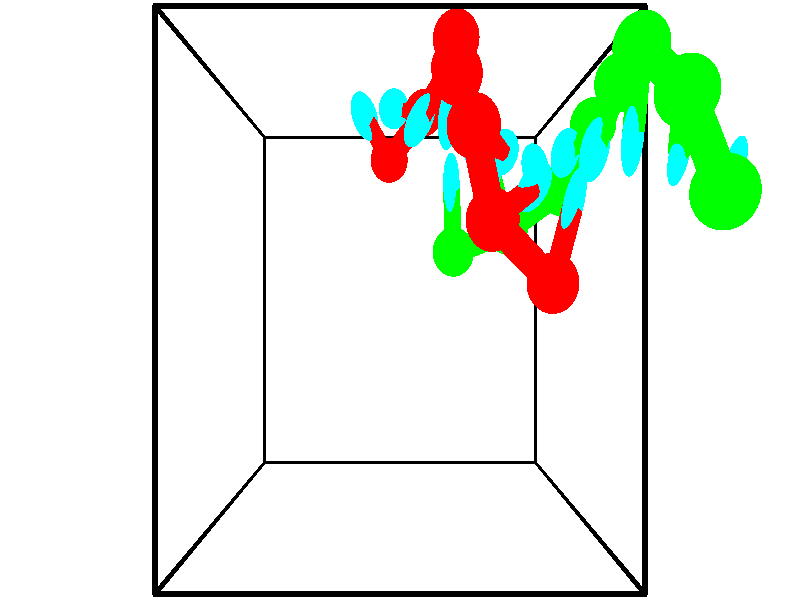 // switches for output
#declare DRAW_BASES = 1; // possible values are 0, 1; only relevant for DNA ribbons
#declare DRAW_BASES_TYPE = 3; // possible values are 1, 2, 3; only relevant for DNA ribbons
#declare DRAW_FOG = 0; // set to 1 to enable fog

#include "colors.inc"

#include "transforms.inc"
background { rgb <1, 1, 1>}

#default {
   normal{
       ripples 0.25
       frequency 0.20
       turbulence 0.2
       lambda 5
   }
	finish {
		phong 0.1
		phong_size 40.
	}
}

// original window dimensions: 1024x640


// camera settings

camera {
	sky <-0, 1, 0>
	up <-0, 1, 0>
	right 1.6 * <1, 0, 0>
	location <2.5, 2.5, 11.1562>
	look_at <2.5, 2.5, 2.5>
	direction <0, 0, -8.6562>
	angle 67.0682
}


# declare cpy_camera_pos = <2.5, 2.5, 11.1562>;
# if (DRAW_FOG = 1)
fog {
	fog_type 2
	up vnormalize(cpy_camera_pos)
	color rgbt<1,1,1,0.3>
	distance 1e-5
	fog_alt 3e-3
	fog_offset 4
}
# end


// LIGHTS

# declare lum = 6;
global_settings {
	ambient_light rgb lum * <0.05, 0.05, 0.05>
	max_trace_level 15
}# declare cpy_direct_light_amount = 0.25;
light_source
{	1000 * <-1, -1, 1>,
	rgb lum * cpy_direct_light_amount
	parallel
}

light_source
{	1000 * <1, 1, -1>,
	rgb lum * cpy_direct_light_amount
	parallel
}

// strand 0

// nucleotide -1

// particle -1
sphere {
	<2.354060, 4.075722, 2.985857> 0.250000
	pigment { color rgbt <1,0,0,0> }
	no_shadow
}
cylinder {
	<2.183357, 4.283443, 3.282021>,  <2.080936, 4.408076, 3.459718>, 0.100000
	pigment { color rgbt <1,0,0,0> }
	no_shadow
}
cylinder {
	<2.183357, 4.283443, 3.282021>,  <2.354060, 4.075722, 2.985857>, 0.100000
	pigment { color rgbt <1,0,0,0> }
	no_shadow
}

// particle -1
sphere {
	<2.183357, 4.283443, 3.282021> 0.100000
	pigment { color rgbt <1,0,0,0> }
	no_shadow
}
sphere {
	0, 1
	scale<0.080000,0.200000,0.300000>
	matrix <0.809484, -0.145718, 0.568773,
		0.403256, 0.842075, -0.358181,
		-0.426756, 0.519303, 0.740408,
		2.055330, 4.439234, 3.504143>
	pigment { color rgbt <0,1,1,0> }
	no_shadow
}
cylinder {
	<2.814877, 4.541482, 3.259330>,  <2.354060, 4.075722, 2.985857>, 0.130000
	pigment { color rgbt <1,0,0,0> }
	no_shadow
}

// nucleotide -1

// particle -1
sphere {
	<2.814877, 4.541482, 3.259330> 0.250000
	pigment { color rgbt <1,0,0,0> }
	no_shadow
}
cylinder {
	<2.595062, 4.478603, 3.587548>,  <2.463173, 4.440876, 3.784480>, 0.100000
	pigment { color rgbt <1,0,0,0> }
	no_shadow
}
cylinder {
	<2.595062, 4.478603, 3.587548>,  <2.814877, 4.541482, 3.259330>, 0.100000
	pigment { color rgbt <1,0,0,0> }
	no_shadow
}

// particle -1
sphere {
	<2.595062, 4.478603, 3.587548> 0.100000
	pigment { color rgbt <1,0,0,0> }
	no_shadow
}
sphere {
	0, 1
	scale<0.080000,0.200000,0.300000>
	matrix <0.829542, -0.219446, 0.513521,
		0.099341, 0.962877, 0.250996,
		-0.549538, -0.157198, 0.820547,
		2.430201, 4.431444, 3.833712>
	pigment { color rgbt <0,1,1,0> }
	no_shadow
}
cylinder {
	<3.122132, 4.822989, 3.937112>,  <2.814877, 4.541482, 3.259330>, 0.130000
	pigment { color rgbt <1,0,0,0> }
	no_shadow
}

// nucleotide -1

// particle -1
sphere {
	<3.122132, 4.822989, 3.937112> 0.250000
	pigment { color rgbt <1,0,0,0> }
	no_shadow
}
cylinder {
	<2.901421, 4.498600, 4.014950>,  <2.768994, 4.303967, 4.061652>, 0.100000
	pigment { color rgbt <1,0,0,0> }
	no_shadow
}
cylinder {
	<2.901421, 4.498600, 4.014950>,  <3.122132, 4.822989, 3.937112>, 0.100000
	pigment { color rgbt <1,0,0,0> }
	no_shadow
}

// particle -1
sphere {
	<2.901421, 4.498600, 4.014950> 0.100000
	pigment { color rgbt <1,0,0,0> }
	no_shadow
}
sphere {
	0, 1
	scale<0.080000,0.200000,0.300000>
	matrix <0.743122, -0.372175, 0.556108,
		-0.378565, 0.451455, 0.808008,
		-0.551778, -0.810971, 0.194594,
		2.735887, 4.255309, 4.073328>
	pigment { color rgbt <0,1,1,0> }
	no_shadow
}
cylinder {
	<3.103694, 4.847445, 4.659548>,  <3.122132, 4.822989, 3.937112>, 0.130000
	pigment { color rgbt <1,0,0,0> }
	no_shadow
}

// nucleotide -1

// particle -1
sphere {
	<3.103694, 4.847445, 4.659548> 0.250000
	pigment { color rgbt <1,0,0,0> }
	no_shadow
}
cylinder {
	<3.073631, 4.478905, 4.506990>,  <3.055594, 4.257780, 4.415456>, 0.100000
	pigment { color rgbt <1,0,0,0> }
	no_shadow
}
cylinder {
	<3.073631, 4.478905, 4.506990>,  <3.103694, 4.847445, 4.659548>, 0.100000
	pigment { color rgbt <1,0,0,0> }
	no_shadow
}

// particle -1
sphere {
	<3.073631, 4.478905, 4.506990> 0.100000
	pigment { color rgbt <1,0,0,0> }
	no_shadow
}
sphere {
	0, 1
	scale<0.080000,0.200000,0.300000>
	matrix <0.824551, -0.272511, 0.495836,
		-0.560774, -0.277213, 0.780183,
		-0.075156, -0.921353, -0.381394,
		3.051085, 4.202499, 4.392572>
	pigment { color rgbt <0,1,1,0> }
	no_shadow
}
cylinder {
	<3.064992, 4.356925, 5.200564>,  <3.103694, 4.847445, 4.659548>, 0.130000
	pigment { color rgbt <1,0,0,0> }
	no_shadow
}

// nucleotide -1

// particle -1
sphere {
	<3.064992, 4.356925, 5.200564> 0.250000
	pigment { color rgbt <1,0,0,0> }
	no_shadow
}
cylinder {
	<3.182953, 4.132778, 4.890978>,  <3.253729, 3.998290, 4.705226>, 0.100000
	pigment { color rgbt <1,0,0,0> }
	no_shadow
}
cylinder {
	<3.182953, 4.132778, 4.890978>,  <3.064992, 4.356925, 5.200564>, 0.100000
	pigment { color rgbt <1,0,0,0> }
	no_shadow
}

// particle -1
sphere {
	<3.182953, 4.132778, 4.890978> 0.100000
	pigment { color rgbt <1,0,0,0> }
	no_shadow
}
sphere {
	0, 1
	scale<0.080000,0.200000,0.300000>
	matrix <0.835449, -0.241898, 0.493467,
		-0.463743, -0.792133, 0.396822,
		0.294901, -0.560367, -0.773965,
		3.271423, 3.964668, 4.658788>
	pigment { color rgbt <0,1,1,0> }
	no_shadow
}
cylinder {
	<3.181250, 3.844829, 5.568487>,  <3.064992, 4.356925, 5.200564>, 0.130000
	pigment { color rgbt <1,0,0,0> }
	no_shadow
}

// nucleotide -1

// particle -1
sphere {
	<3.181250, 3.844829, 5.568487> 0.250000
	pigment { color rgbt <1,0,0,0> }
	no_shadow
}
cylinder {
	<3.391701, 3.793354, 5.232242>,  <3.517972, 3.762469, 5.030495>, 0.100000
	pigment { color rgbt <1,0,0,0> }
	no_shadow
}
cylinder {
	<3.391701, 3.793354, 5.232242>,  <3.181250, 3.844829, 5.568487>, 0.100000
	pigment { color rgbt <1,0,0,0> }
	no_shadow
}

// particle -1
sphere {
	<3.391701, 3.793354, 5.232242> 0.100000
	pigment { color rgbt <1,0,0,0> }
	no_shadow
}
sphere {
	0, 1
	scale<0.080000,0.200000,0.300000>
	matrix <0.683653, -0.523892, 0.508091,
		-0.505774, -0.842008, -0.187657,
		0.526128, -0.128687, -0.840612,
		3.549539, 3.754748, 4.980058>
	pigment { color rgbt <0,1,1,0> }
	no_shadow
}
cylinder {
	<3.366184, 3.126038, 5.505601>,  <3.181250, 3.844829, 5.568487>, 0.130000
	pigment { color rgbt <1,0,0,0> }
	no_shadow
}

// nucleotide -1

// particle -1
sphere {
	<3.366184, 3.126038, 5.505601> 0.250000
	pigment { color rgbt <1,0,0,0> }
	no_shadow
}
cylinder {
	<3.640083, 3.309162, 5.278787>,  <3.804423, 3.419037, 5.142698>, 0.100000
	pigment { color rgbt <1,0,0,0> }
	no_shadow
}
cylinder {
	<3.640083, 3.309162, 5.278787>,  <3.366184, 3.126038, 5.505601>, 0.100000
	pigment { color rgbt <1,0,0,0> }
	no_shadow
}

// particle -1
sphere {
	<3.640083, 3.309162, 5.278787> 0.100000
	pigment { color rgbt <1,0,0,0> }
	no_shadow
}
sphere {
	0, 1
	scale<0.080000,0.200000,0.300000>
	matrix <0.721773, -0.318380, 0.614555,
		0.100817, -0.830087, -0.548445,
		0.684748, 0.457810, -0.567036,
		3.845508, 3.446505, 5.108676>
	pigment { color rgbt <0,1,1,0> }
	no_shadow
}
cylinder {
	<3.991678, 2.636239, 5.259425>,  <3.366184, 3.126038, 5.505601>, 0.130000
	pigment { color rgbt <1,0,0,0> }
	no_shadow
}

// nucleotide -1

// particle -1
sphere {
	<3.991678, 2.636239, 5.259425> 0.250000
	pigment { color rgbt <1,0,0,0> }
	no_shadow
}
cylinder {
	<4.116463, 3.015770, 5.239801>,  <4.191333, 3.243489, 5.228027>, 0.100000
	pigment { color rgbt <1,0,0,0> }
	no_shadow
}
cylinder {
	<4.116463, 3.015770, 5.239801>,  <3.991678, 2.636239, 5.259425>, 0.100000
	pigment { color rgbt <1,0,0,0> }
	no_shadow
}

// particle -1
sphere {
	<4.116463, 3.015770, 5.239801> 0.100000
	pigment { color rgbt <1,0,0,0> }
	no_shadow
}
sphere {
	0, 1
	scale<0.080000,0.200000,0.300000>
	matrix <0.816324, -0.241261, 0.524794,
		0.486103, -0.203763, -0.849814,
		0.311961, 0.948828, -0.049059,
		4.210051, 3.300418, 5.225084>
	pigment { color rgbt <0,1,1,0> }
	no_shadow
}
// strand 1

// nucleotide -1

// particle -1
sphere {
	<5.039662, 3.204821, 6.433885> 0.250000
	pigment { color rgbt <0,1,0,0> }
	no_shadow
}
cylinder {
	<5.253090, 3.362976, 6.134827>,  <5.381146, 3.457869, 5.955392>, 0.100000
	pigment { color rgbt <0,1,0,0> }
	no_shadow
}
cylinder {
	<5.253090, 3.362976, 6.134827>,  <5.039662, 3.204821, 6.433885>, 0.100000
	pigment { color rgbt <0,1,0,0> }
	no_shadow
}

// particle -1
sphere {
	<5.253090, 3.362976, 6.134827> 0.100000
	pigment { color rgbt <0,1,0,0> }
	no_shadow
}
sphere {
	0, 1
	scale<0.080000,0.200000,0.300000>
	matrix <-0.845411, 0.274613, -0.458114,
		0.024180, 0.876502, 0.480790,
		0.533569, 0.395388, -0.747645,
		5.413160, 3.481592, 5.910533>
	pigment { color rgbt <0,1,1,0> }
	no_shadow
}
cylinder {
	<4.845408, 3.922506, 6.218232>,  <5.039662, 3.204821, 6.433885>, 0.130000
	pigment { color rgbt <0,1,0,0> }
	no_shadow
}

// nucleotide -1

// particle -1
sphere {
	<4.845408, 3.922506, 6.218232> 0.250000
	pigment { color rgbt <0,1,0,0> }
	no_shadow
}
cylinder {
	<4.966316, 3.741360, 5.882721>,  <5.038861, 3.632672, 5.681415>, 0.100000
	pigment { color rgbt <0,1,0,0> }
	no_shadow
}
cylinder {
	<4.966316, 3.741360, 5.882721>,  <4.845408, 3.922506, 6.218232>, 0.100000
	pigment { color rgbt <0,1,0,0> }
	no_shadow
}

// particle -1
sphere {
	<4.966316, 3.741360, 5.882721> 0.100000
	pigment { color rgbt <0,1,0,0> }
	no_shadow
}
sphere {
	0, 1
	scale<0.080000,0.200000,0.300000>
	matrix <-0.819618, 0.325788, -0.471262,
		0.486682, 0.829925, -0.272700,
		0.302269, -0.452865, -0.838777,
		5.056997, 3.605500, 5.631088>
	pigment { color rgbt <0,1,1,0> }
	no_shadow
}
cylinder {
	<4.703925, 4.439797, 5.645025>,  <4.845408, 3.922506, 6.218232>, 0.130000
	pigment { color rgbt <0,1,0,0> }
	no_shadow
}

// nucleotide -1

// particle -1
sphere {
	<4.703925, 4.439797, 5.645025> 0.250000
	pigment { color rgbt <0,1,0,0> }
	no_shadow
}
cylinder {
	<4.709221, 4.061436, 5.515354>,  <4.712399, 3.834419, 5.437552>, 0.100000
	pigment { color rgbt <0,1,0,0> }
	no_shadow
}
cylinder {
	<4.709221, 4.061436, 5.515354>,  <4.703925, 4.439797, 5.645025>, 0.100000
	pigment { color rgbt <0,1,0,0> }
	no_shadow
}

// particle -1
sphere {
	<4.709221, 4.061436, 5.515354> 0.100000
	pigment { color rgbt <0,1,0,0> }
	no_shadow
}
sphere {
	0, 1
	scale<0.080000,0.200000,0.300000>
	matrix <-0.773897, 0.195601, -0.602348,
		0.633173, 0.258855, -0.729443,
		0.013241, -0.945904, -0.324177,
		4.713193, 3.777664, 5.418101>
	pigment { color rgbt <0,1,1,0> }
	no_shadow
}
cylinder {
	<4.770069, 4.373438, 4.916907>,  <4.703925, 4.439797, 5.645025>, 0.130000
	pigment { color rgbt <0,1,0,0> }
	no_shadow
}

// nucleotide -1

// particle -1
sphere {
	<4.770069, 4.373438, 4.916907> 0.250000
	pigment { color rgbt <0,1,0,0> }
	no_shadow
}
cylinder {
	<4.595688, 4.025215, 5.008186>,  <4.491059, 3.816281, 5.062953>, 0.100000
	pigment { color rgbt <0,1,0,0> }
	no_shadow
}
cylinder {
	<4.595688, 4.025215, 5.008186>,  <4.770069, 4.373438, 4.916907>, 0.100000
	pigment { color rgbt <0,1,0,0> }
	no_shadow
}

// particle -1
sphere {
	<4.595688, 4.025215, 5.008186> 0.100000
	pigment { color rgbt <0,1,0,0> }
	no_shadow
}
sphere {
	0, 1
	scale<0.080000,0.200000,0.300000>
	matrix <-0.628025, 0.112661, -0.769995,
		0.644617, -0.478994, -0.595848,
		-0.435951, -0.870559, 0.228197,
		4.464902, 3.764048, 5.076645>
	pigment { color rgbt <0,1,1,0> }
	no_shadow
}
cylinder {
	<4.684076, 4.156563, 4.322995>,  <4.770069, 4.373438, 4.916907>, 0.130000
	pigment { color rgbt <0,1,0,0> }
	no_shadow
}

// nucleotide -1

// particle -1
sphere {
	<4.684076, 4.156563, 4.322995> 0.250000
	pigment { color rgbt <0,1,0,0> }
	no_shadow
}
cylinder {
	<4.440109, 3.954510, 4.567238>,  <4.293729, 3.833278, 4.713784>, 0.100000
	pigment { color rgbt <0,1,0,0> }
	no_shadow
}
cylinder {
	<4.440109, 3.954510, 4.567238>,  <4.684076, 4.156563, 4.322995>, 0.100000
	pigment { color rgbt <0,1,0,0> }
	no_shadow
}

// particle -1
sphere {
	<4.440109, 3.954510, 4.567238> 0.100000
	pigment { color rgbt <0,1,0,0> }
	no_shadow
}
sphere {
	0, 1
	scale<0.080000,0.200000,0.300000>
	matrix <-0.740531, 0.088946, -0.666110,
		0.282165, -0.858444, -0.428318,
		-0.609915, -0.505136, 0.610607,
		4.257134, 3.802969, 4.750420>
	pigment { color rgbt <0,1,1,0> }
	no_shadow
}
cylinder {
	<4.425395, 3.594660, 3.901700>,  <4.684076, 4.156563, 4.322995>, 0.130000
	pigment { color rgbt <0,1,0,0> }
	no_shadow
}

// nucleotide -1

// particle -1
sphere {
	<4.425395, 3.594660, 3.901700> 0.250000
	pigment { color rgbt <0,1,0,0> }
	no_shadow
}
cylinder {
	<4.185593, 3.672783, 4.212170>,  <4.041711, 3.719657, 4.398451>, 0.100000
	pigment { color rgbt <0,1,0,0> }
	no_shadow
}
cylinder {
	<4.185593, 3.672783, 4.212170>,  <4.425395, 3.594660, 3.901700>, 0.100000
	pigment { color rgbt <0,1,0,0> }
	no_shadow
}

// particle -1
sphere {
	<4.185593, 3.672783, 4.212170> 0.100000
	pigment { color rgbt <0,1,0,0> }
	no_shadow
}
sphere {
	0, 1
	scale<0.080000,0.200000,0.300000>
	matrix <-0.775838, 0.096444, -0.623517,
		-0.196636, -0.975988, 0.093710,
		-0.599507, 0.195309, 0.776173,
		4.005740, 3.731375, 4.445022>
	pigment { color rgbt <0,1,1,0> }
	no_shadow
}
cylinder {
	<3.816630, 3.216916, 3.727845>,  <4.425395, 3.594660, 3.901700>, 0.130000
	pigment { color rgbt <0,1,0,0> }
	no_shadow
}

// nucleotide -1

// particle -1
sphere {
	<3.816630, 3.216916, 3.727845> 0.250000
	pigment { color rgbt <0,1,0,0> }
	no_shadow
}
cylinder {
	<3.674835, 3.490002, 3.983419>,  <3.589758, 3.653853, 4.136764>, 0.100000
	pigment { color rgbt <0,1,0,0> }
	no_shadow
}
cylinder {
	<3.674835, 3.490002, 3.983419>,  <3.816630, 3.216916, 3.727845>, 0.100000
	pigment { color rgbt <0,1,0,0> }
	no_shadow
}

// particle -1
sphere {
	<3.674835, 3.490002, 3.983419> 0.100000
	pigment { color rgbt <0,1,0,0> }
	no_shadow
}
sphere {
	0, 1
	scale<0.080000,0.200000,0.300000>
	matrix <-0.852854, 0.044092, -0.520284,
		-0.383377, -0.729354, 0.566625,
		-0.354488, 0.682714, 0.638937,
		3.568489, 3.694816, 4.175100>
	pigment { color rgbt <0,1,1,0> }
	no_shadow
}
cylinder {
	<3.148612, 2.986393, 3.815896>,  <3.816630, 3.216916, 3.727845>, 0.130000
	pigment { color rgbt <0,1,0,0> }
	no_shadow
}

// nucleotide -1

// particle -1
sphere {
	<3.148612, 2.986393, 3.815896> 0.250000
	pigment { color rgbt <0,1,0,0> }
	no_shadow
}
cylinder {
	<3.123497, 3.360687, 3.954723>,  <3.108428, 3.585264, 4.038020>, 0.100000
	pigment { color rgbt <0,1,0,0> }
	no_shadow
}
cylinder {
	<3.123497, 3.360687, 3.954723>,  <3.148612, 2.986393, 3.815896>, 0.100000
	pigment { color rgbt <0,1,0,0> }
	no_shadow
}

// particle -1
sphere {
	<3.123497, 3.360687, 3.954723> 0.100000
	pigment { color rgbt <0,1,0,0> }
	no_shadow
}
sphere {
	0, 1
	scale<0.080000,0.200000,0.300000>
	matrix <-0.928409, 0.072843, -0.364350,
		-0.366217, -0.345098, 0.864172,
		-0.062787, 0.935736, 0.347068,
		3.104661, 3.641408, 4.058844>
	pigment { color rgbt <0,1,1,0> }
	no_shadow
}
// box output
cylinder {
	<0.000000, 0.000000, 0.000000>,  <5.000000, 0.000000, 0.000000>, 0.025000
	pigment { color rgbt <0,0,0,0> }
	no_shadow
}
cylinder {
	<0.000000, 0.000000, 0.000000>,  <0.000000, 5.000000, 0.000000>, 0.025000
	pigment { color rgbt <0,0,0,0> }
	no_shadow
}
cylinder {
	<0.000000, 0.000000, 0.000000>,  <0.000000, 0.000000, 5.000000>, 0.025000
	pigment { color rgbt <0,0,0,0> }
	no_shadow
}
cylinder {
	<5.000000, 5.000000, 5.000000>,  <0.000000, 5.000000, 5.000000>, 0.025000
	pigment { color rgbt <0,0,0,0> }
	no_shadow
}
cylinder {
	<5.000000, 5.000000, 5.000000>,  <5.000000, 0.000000, 5.000000>, 0.025000
	pigment { color rgbt <0,0,0,0> }
	no_shadow
}
cylinder {
	<5.000000, 5.000000, 5.000000>,  <5.000000, 5.000000, 0.000000>, 0.025000
	pigment { color rgbt <0,0,0,0> }
	no_shadow
}
cylinder {
	<0.000000, 0.000000, 5.000000>,  <0.000000, 5.000000, 5.000000>, 0.025000
	pigment { color rgbt <0,0,0,0> }
	no_shadow
}
cylinder {
	<0.000000, 0.000000, 5.000000>,  <5.000000, 0.000000, 5.000000>, 0.025000
	pigment { color rgbt <0,0,0,0> }
	no_shadow
}
cylinder {
	<5.000000, 5.000000, 0.000000>,  <0.000000, 5.000000, 0.000000>, 0.025000
	pigment { color rgbt <0,0,0,0> }
	no_shadow
}
cylinder {
	<5.000000, 5.000000, 0.000000>,  <5.000000, 0.000000, 0.000000>, 0.025000
	pigment { color rgbt <0,0,0,0> }
	no_shadow
}
cylinder {
	<5.000000, 0.000000, 5.000000>,  <5.000000, 0.000000, 0.000000>, 0.025000
	pigment { color rgbt <0,0,0,0> }
	no_shadow
}
cylinder {
	<0.000000, 5.000000, 0.000000>,  <0.000000, 5.000000, 5.000000>, 0.025000
	pigment { color rgbt <0,0,0,0> }
	no_shadow
}
// end of box output
